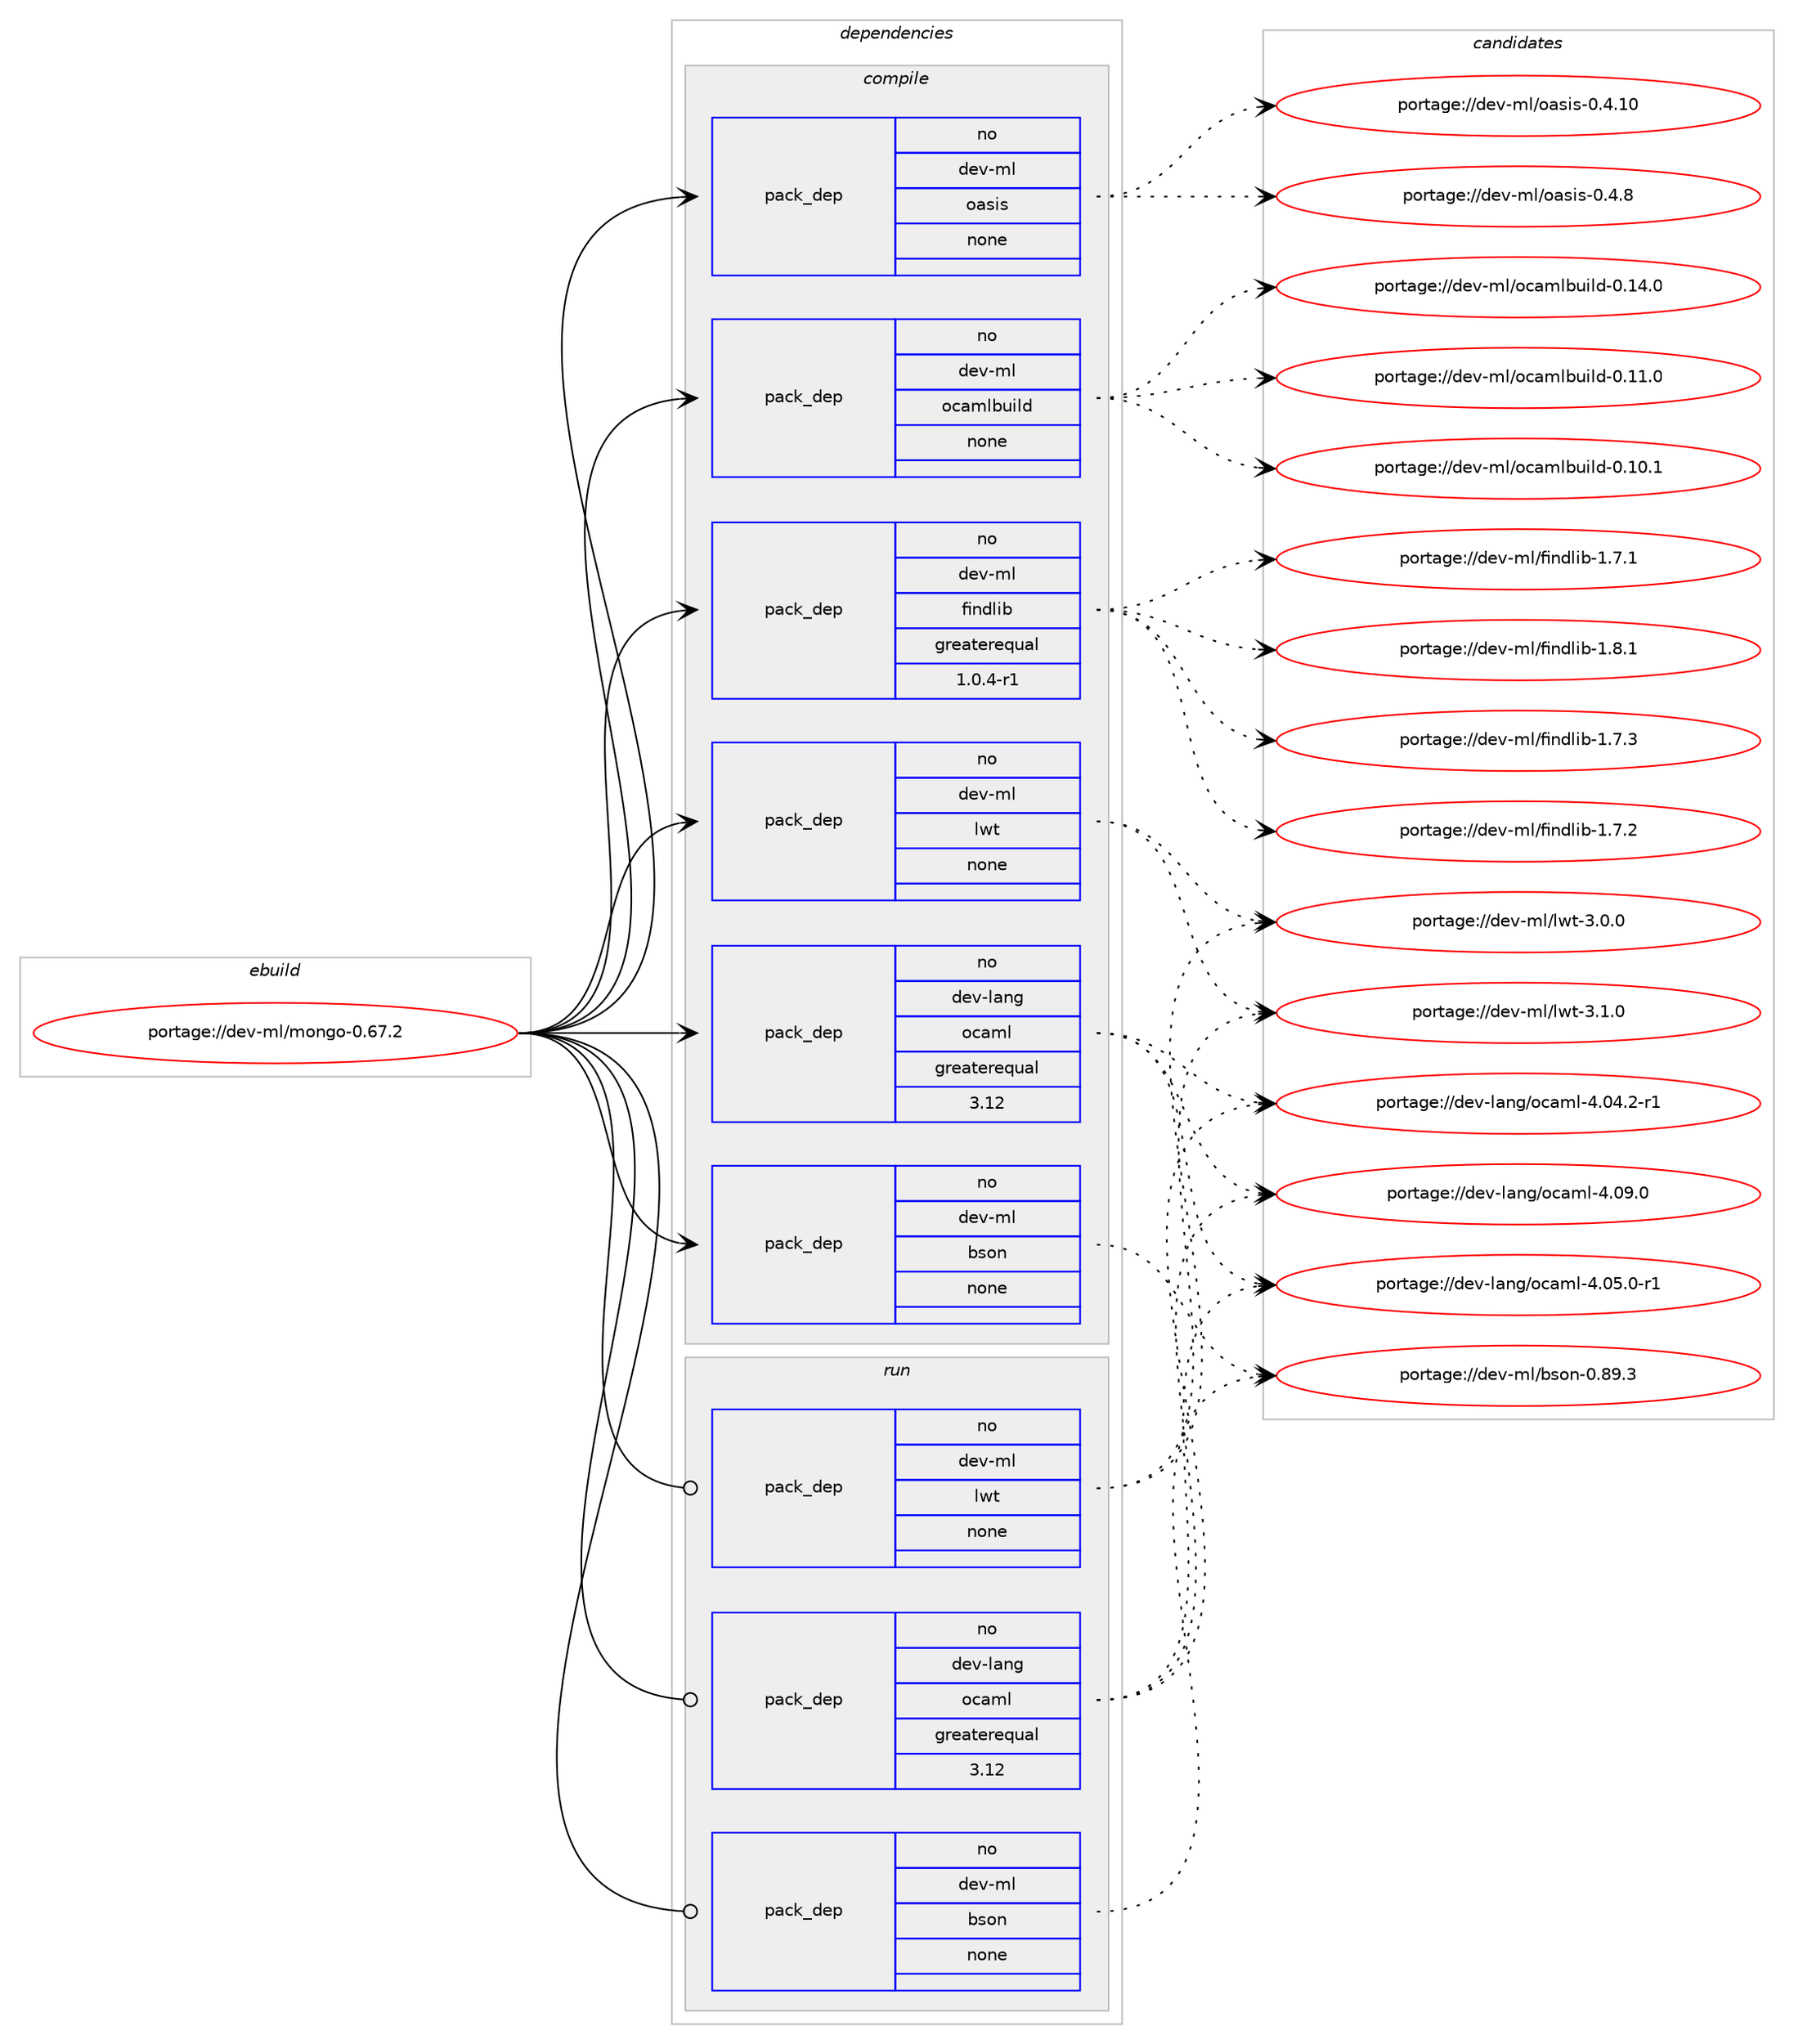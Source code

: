 digraph prolog {

# *************
# Graph options
# *************

newrank=true;
concentrate=true;
compound=true;
graph [rankdir=LR,fontname=Helvetica,fontsize=10,ranksep=1.5];#, ranksep=2.5, nodesep=0.2];
edge  [arrowhead=vee];
node  [fontname=Helvetica,fontsize=10];

# **********
# The ebuild
# **********

subgraph cluster_leftcol {
color=gray;
rank=same;
label=<<i>ebuild</i>>;
id [label="portage://dev-ml/mongo-0.67.2", color=red, width=4, href="../dev-ml/mongo-0.67.2.svg"];
}

# ****************
# The dependencies
# ****************

subgraph cluster_midcol {
color=gray;
label=<<i>dependencies</i>>;
subgraph cluster_compile {
fillcolor="#eeeeee";
style=filled;
label=<<i>compile</i>>;
subgraph pack375066 {
dependency503092 [label=<<TABLE BORDER="0" CELLBORDER="1" CELLSPACING="0" CELLPADDING="4" WIDTH="220"><TR><TD ROWSPAN="6" CELLPADDING="30">pack_dep</TD></TR><TR><TD WIDTH="110">no</TD></TR><TR><TD>dev-lang</TD></TR><TR><TD>ocaml</TD></TR><TR><TD>greaterequal</TD></TR><TR><TD>3.12</TD></TR></TABLE>>, shape=none, color=blue];
}
id:e -> dependency503092:w [weight=20,style="solid",arrowhead="vee"];
subgraph pack375067 {
dependency503093 [label=<<TABLE BORDER="0" CELLBORDER="1" CELLSPACING="0" CELLPADDING="4" WIDTH="220"><TR><TD ROWSPAN="6" CELLPADDING="30">pack_dep</TD></TR><TR><TD WIDTH="110">no</TD></TR><TR><TD>dev-ml</TD></TR><TR><TD>bson</TD></TR><TR><TD>none</TD></TR><TR><TD></TD></TR></TABLE>>, shape=none, color=blue];
}
id:e -> dependency503093:w [weight=20,style="solid",arrowhead="vee"];
subgraph pack375068 {
dependency503094 [label=<<TABLE BORDER="0" CELLBORDER="1" CELLSPACING="0" CELLPADDING="4" WIDTH="220"><TR><TD ROWSPAN="6" CELLPADDING="30">pack_dep</TD></TR><TR><TD WIDTH="110">no</TD></TR><TR><TD>dev-ml</TD></TR><TR><TD>findlib</TD></TR><TR><TD>greaterequal</TD></TR><TR><TD>1.0.4-r1</TD></TR></TABLE>>, shape=none, color=blue];
}
id:e -> dependency503094:w [weight=20,style="solid",arrowhead="vee"];
subgraph pack375069 {
dependency503095 [label=<<TABLE BORDER="0" CELLBORDER="1" CELLSPACING="0" CELLPADDING="4" WIDTH="220"><TR><TD ROWSPAN="6" CELLPADDING="30">pack_dep</TD></TR><TR><TD WIDTH="110">no</TD></TR><TR><TD>dev-ml</TD></TR><TR><TD>lwt</TD></TR><TR><TD>none</TD></TR><TR><TD></TD></TR></TABLE>>, shape=none, color=blue];
}
id:e -> dependency503095:w [weight=20,style="solid",arrowhead="vee"];
subgraph pack375070 {
dependency503096 [label=<<TABLE BORDER="0" CELLBORDER="1" CELLSPACING="0" CELLPADDING="4" WIDTH="220"><TR><TD ROWSPAN="6" CELLPADDING="30">pack_dep</TD></TR><TR><TD WIDTH="110">no</TD></TR><TR><TD>dev-ml</TD></TR><TR><TD>oasis</TD></TR><TR><TD>none</TD></TR><TR><TD></TD></TR></TABLE>>, shape=none, color=blue];
}
id:e -> dependency503096:w [weight=20,style="solid",arrowhead="vee"];
subgraph pack375071 {
dependency503097 [label=<<TABLE BORDER="0" CELLBORDER="1" CELLSPACING="0" CELLPADDING="4" WIDTH="220"><TR><TD ROWSPAN="6" CELLPADDING="30">pack_dep</TD></TR><TR><TD WIDTH="110">no</TD></TR><TR><TD>dev-ml</TD></TR><TR><TD>ocamlbuild</TD></TR><TR><TD>none</TD></TR><TR><TD></TD></TR></TABLE>>, shape=none, color=blue];
}
id:e -> dependency503097:w [weight=20,style="solid",arrowhead="vee"];
}
subgraph cluster_compileandrun {
fillcolor="#eeeeee";
style=filled;
label=<<i>compile and run</i>>;
}
subgraph cluster_run {
fillcolor="#eeeeee";
style=filled;
label=<<i>run</i>>;
subgraph pack375072 {
dependency503098 [label=<<TABLE BORDER="0" CELLBORDER="1" CELLSPACING="0" CELLPADDING="4" WIDTH="220"><TR><TD ROWSPAN="6" CELLPADDING="30">pack_dep</TD></TR><TR><TD WIDTH="110">no</TD></TR><TR><TD>dev-lang</TD></TR><TR><TD>ocaml</TD></TR><TR><TD>greaterequal</TD></TR><TR><TD>3.12</TD></TR></TABLE>>, shape=none, color=blue];
}
id:e -> dependency503098:w [weight=20,style="solid",arrowhead="odot"];
subgraph pack375073 {
dependency503099 [label=<<TABLE BORDER="0" CELLBORDER="1" CELLSPACING="0" CELLPADDING="4" WIDTH="220"><TR><TD ROWSPAN="6" CELLPADDING="30">pack_dep</TD></TR><TR><TD WIDTH="110">no</TD></TR><TR><TD>dev-ml</TD></TR><TR><TD>bson</TD></TR><TR><TD>none</TD></TR><TR><TD></TD></TR></TABLE>>, shape=none, color=blue];
}
id:e -> dependency503099:w [weight=20,style="solid",arrowhead="odot"];
subgraph pack375074 {
dependency503100 [label=<<TABLE BORDER="0" CELLBORDER="1" CELLSPACING="0" CELLPADDING="4" WIDTH="220"><TR><TD ROWSPAN="6" CELLPADDING="30">pack_dep</TD></TR><TR><TD WIDTH="110">no</TD></TR><TR><TD>dev-ml</TD></TR><TR><TD>lwt</TD></TR><TR><TD>none</TD></TR><TR><TD></TD></TR></TABLE>>, shape=none, color=blue];
}
id:e -> dependency503100:w [weight=20,style="solid",arrowhead="odot"];
}
}

# **************
# The candidates
# **************

subgraph cluster_choices {
rank=same;
color=gray;
label=<<i>candidates</i>>;

subgraph choice375066 {
color=black;
nodesep=1;
choice100101118451089711010347111999710910845524648574648 [label="portage://dev-lang/ocaml-4.09.0", color=red, width=4,href="../dev-lang/ocaml-4.09.0.svg"];
choice1001011184510897110103471119997109108455246485346484511449 [label="portage://dev-lang/ocaml-4.05.0-r1", color=red, width=4,href="../dev-lang/ocaml-4.05.0-r1.svg"];
choice1001011184510897110103471119997109108455246485246504511449 [label="portage://dev-lang/ocaml-4.04.2-r1", color=red, width=4,href="../dev-lang/ocaml-4.04.2-r1.svg"];
dependency503092:e -> choice100101118451089711010347111999710910845524648574648:w [style=dotted,weight="100"];
dependency503092:e -> choice1001011184510897110103471119997109108455246485346484511449:w [style=dotted,weight="100"];
dependency503092:e -> choice1001011184510897110103471119997109108455246485246504511449:w [style=dotted,weight="100"];
}
subgraph choice375067 {
color=black;
nodesep=1;
choice10010111845109108479811511111045484656574651 [label="portage://dev-ml/bson-0.89.3", color=red, width=4,href="../dev-ml/bson-0.89.3.svg"];
dependency503093:e -> choice10010111845109108479811511111045484656574651:w [style=dotted,weight="100"];
}
subgraph choice375068 {
color=black;
nodesep=1;
choice100101118451091084710210511010010810598454946564649 [label="portage://dev-ml/findlib-1.8.1", color=red, width=4,href="../dev-ml/findlib-1.8.1.svg"];
choice100101118451091084710210511010010810598454946554651 [label="portage://dev-ml/findlib-1.7.3", color=red, width=4,href="../dev-ml/findlib-1.7.3.svg"];
choice100101118451091084710210511010010810598454946554650 [label="portage://dev-ml/findlib-1.7.2", color=red, width=4,href="../dev-ml/findlib-1.7.2.svg"];
choice100101118451091084710210511010010810598454946554649 [label="portage://dev-ml/findlib-1.7.1", color=red, width=4,href="../dev-ml/findlib-1.7.1.svg"];
dependency503094:e -> choice100101118451091084710210511010010810598454946564649:w [style=dotted,weight="100"];
dependency503094:e -> choice100101118451091084710210511010010810598454946554651:w [style=dotted,weight="100"];
dependency503094:e -> choice100101118451091084710210511010010810598454946554650:w [style=dotted,weight="100"];
dependency503094:e -> choice100101118451091084710210511010010810598454946554649:w [style=dotted,weight="100"];
}
subgraph choice375069 {
color=black;
nodesep=1;
choice1001011184510910847108119116455146494648 [label="portage://dev-ml/lwt-3.1.0", color=red, width=4,href="../dev-ml/lwt-3.1.0.svg"];
choice1001011184510910847108119116455146484648 [label="portage://dev-ml/lwt-3.0.0", color=red, width=4,href="../dev-ml/lwt-3.0.0.svg"];
dependency503095:e -> choice1001011184510910847108119116455146494648:w [style=dotted,weight="100"];
dependency503095:e -> choice1001011184510910847108119116455146484648:w [style=dotted,weight="100"];
}
subgraph choice375070 {
color=black;
nodesep=1;
choice100101118451091084711197115105115454846524656 [label="portage://dev-ml/oasis-0.4.8", color=red, width=4,href="../dev-ml/oasis-0.4.8.svg"];
choice10010111845109108471119711510511545484652464948 [label="portage://dev-ml/oasis-0.4.10", color=red, width=4,href="../dev-ml/oasis-0.4.10.svg"];
dependency503096:e -> choice100101118451091084711197115105115454846524656:w [style=dotted,weight="100"];
dependency503096:e -> choice10010111845109108471119711510511545484652464948:w [style=dotted,weight="100"];
}
subgraph choice375071 {
color=black;
nodesep=1;
choice100101118451091084711199971091089811710510810045484649524648 [label="portage://dev-ml/ocamlbuild-0.14.0", color=red, width=4,href="../dev-ml/ocamlbuild-0.14.0.svg"];
choice100101118451091084711199971091089811710510810045484649494648 [label="portage://dev-ml/ocamlbuild-0.11.0", color=red, width=4,href="../dev-ml/ocamlbuild-0.11.0.svg"];
choice100101118451091084711199971091089811710510810045484649484649 [label="portage://dev-ml/ocamlbuild-0.10.1", color=red, width=4,href="../dev-ml/ocamlbuild-0.10.1.svg"];
dependency503097:e -> choice100101118451091084711199971091089811710510810045484649524648:w [style=dotted,weight="100"];
dependency503097:e -> choice100101118451091084711199971091089811710510810045484649494648:w [style=dotted,weight="100"];
dependency503097:e -> choice100101118451091084711199971091089811710510810045484649484649:w [style=dotted,weight="100"];
}
subgraph choice375072 {
color=black;
nodesep=1;
choice100101118451089711010347111999710910845524648574648 [label="portage://dev-lang/ocaml-4.09.0", color=red, width=4,href="../dev-lang/ocaml-4.09.0.svg"];
choice1001011184510897110103471119997109108455246485346484511449 [label="portage://dev-lang/ocaml-4.05.0-r1", color=red, width=4,href="../dev-lang/ocaml-4.05.0-r1.svg"];
choice1001011184510897110103471119997109108455246485246504511449 [label="portage://dev-lang/ocaml-4.04.2-r1", color=red, width=4,href="../dev-lang/ocaml-4.04.2-r1.svg"];
dependency503098:e -> choice100101118451089711010347111999710910845524648574648:w [style=dotted,weight="100"];
dependency503098:e -> choice1001011184510897110103471119997109108455246485346484511449:w [style=dotted,weight="100"];
dependency503098:e -> choice1001011184510897110103471119997109108455246485246504511449:w [style=dotted,weight="100"];
}
subgraph choice375073 {
color=black;
nodesep=1;
choice10010111845109108479811511111045484656574651 [label="portage://dev-ml/bson-0.89.3", color=red, width=4,href="../dev-ml/bson-0.89.3.svg"];
dependency503099:e -> choice10010111845109108479811511111045484656574651:w [style=dotted,weight="100"];
}
subgraph choice375074 {
color=black;
nodesep=1;
choice1001011184510910847108119116455146494648 [label="portage://dev-ml/lwt-3.1.0", color=red, width=4,href="../dev-ml/lwt-3.1.0.svg"];
choice1001011184510910847108119116455146484648 [label="portage://dev-ml/lwt-3.0.0", color=red, width=4,href="../dev-ml/lwt-3.0.0.svg"];
dependency503100:e -> choice1001011184510910847108119116455146494648:w [style=dotted,weight="100"];
dependency503100:e -> choice1001011184510910847108119116455146484648:w [style=dotted,weight="100"];
}
}

}
